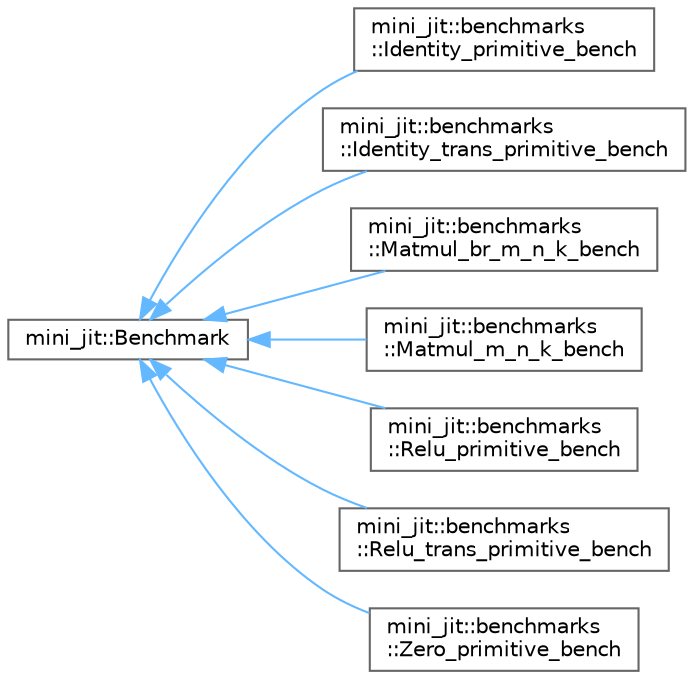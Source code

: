 digraph "Graphical Class Hierarchy"
{
 // LATEX_PDF_SIZE
  bgcolor="transparent";
  edge [fontname=Helvetica,fontsize=10,labelfontname=Helvetica,labelfontsize=10];
  node [fontname=Helvetica,fontsize=10,shape=box,height=0.2,width=0.4];
  rankdir="LR";
  Node0 [id="Node000000",label="mini_jit::Benchmark",height=0.2,width=0.4,color="grey40", fillcolor="white", style="filled",URL="$classmini__jit_1_1Benchmark.html",tooltip=" "];
  Node0 -> Node1 [id="edge1_Node000000_Node000001",dir="back",color="steelblue1",style="solid",tooltip=" "];
  Node1 [id="Node000001",label="mini_jit::benchmarks\l::Identity_primitive_bench",height=0.2,width=0.4,color="grey40", fillcolor="white", style="filled",URL="$classmini__jit_1_1benchmarks_1_1Identity__primitive__bench.html",tooltip=" "];
  Node0 -> Node2 [id="edge2_Node000000_Node000002",dir="back",color="steelblue1",style="solid",tooltip=" "];
  Node2 [id="Node000002",label="mini_jit::benchmarks\l::Identity_trans_primitive_bench",height=0.2,width=0.4,color="grey40", fillcolor="white", style="filled",URL="$classmini__jit_1_1benchmarks_1_1Identity__trans__primitive__bench.html",tooltip=" "];
  Node0 -> Node3 [id="edge3_Node000000_Node000003",dir="back",color="steelblue1",style="solid",tooltip=" "];
  Node3 [id="Node000003",label="mini_jit::benchmarks\l::Matmul_br_m_n_k_bench",height=0.2,width=0.4,color="grey40", fillcolor="white", style="filled",URL="$classmini__jit_1_1benchmarks_1_1Matmul__br__m__n__k__bench.html",tooltip="Benchmark for matrix multiplication using BRGEMM."];
  Node0 -> Node4 [id="edge4_Node000000_Node000004",dir="back",color="steelblue1",style="solid",tooltip=" "];
  Node4 [id="Node000004",label="mini_jit::benchmarks\l::Matmul_m_n_k_bench",height=0.2,width=0.4,color="grey40", fillcolor="white", style="filled",URL="$classmini__jit_1_1benchmarks_1_1Matmul__m__n__k__bench.html",tooltip=" "];
  Node0 -> Node5 [id="edge5_Node000000_Node000005",dir="back",color="steelblue1",style="solid",tooltip=" "];
  Node5 [id="Node000005",label="mini_jit::benchmarks\l::Relu_primitive_bench",height=0.2,width=0.4,color="grey40", fillcolor="white", style="filled",URL="$classmini__jit_1_1benchmarks_1_1Relu__primitive__bench.html",tooltip=" "];
  Node0 -> Node6 [id="edge6_Node000000_Node000006",dir="back",color="steelblue1",style="solid",tooltip=" "];
  Node6 [id="Node000006",label="mini_jit::benchmarks\l::Relu_trans_primitive_bench",height=0.2,width=0.4,color="grey40", fillcolor="white", style="filled",URL="$classmini__jit_1_1benchmarks_1_1Relu__trans__primitive__bench.html",tooltip=" "];
  Node0 -> Node7 [id="edge7_Node000000_Node000007",dir="back",color="steelblue1",style="solid",tooltip=" "];
  Node7 [id="Node000007",label="mini_jit::benchmarks\l::Zero_primitive_bench",height=0.2,width=0.4,color="grey40", fillcolor="white", style="filled",URL="$classmini__jit_1_1benchmarks_1_1Zero__primitive__bench.html",tooltip=" "];
}
